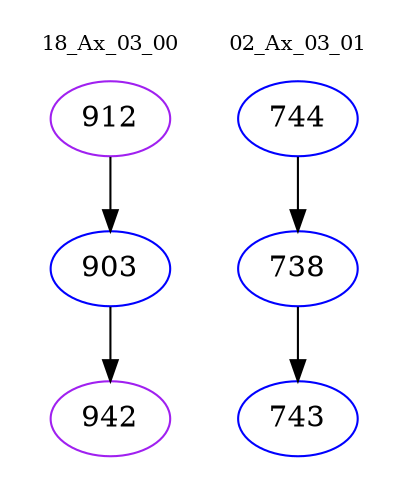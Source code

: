 digraph{
subgraph cluster_0 {
color = white
label = "18_Ax_03_00";
fontsize=10;
T0_912 [label="912", color="purple"]
T0_912 -> T0_903 [color="black"]
T0_903 [label="903", color="blue"]
T0_903 -> T0_942 [color="black"]
T0_942 [label="942", color="purple"]
}
subgraph cluster_1 {
color = white
label = "02_Ax_03_01";
fontsize=10;
T1_744 [label="744", color="blue"]
T1_744 -> T1_738 [color="black"]
T1_738 [label="738", color="blue"]
T1_738 -> T1_743 [color="black"]
T1_743 [label="743", color="blue"]
}
}
